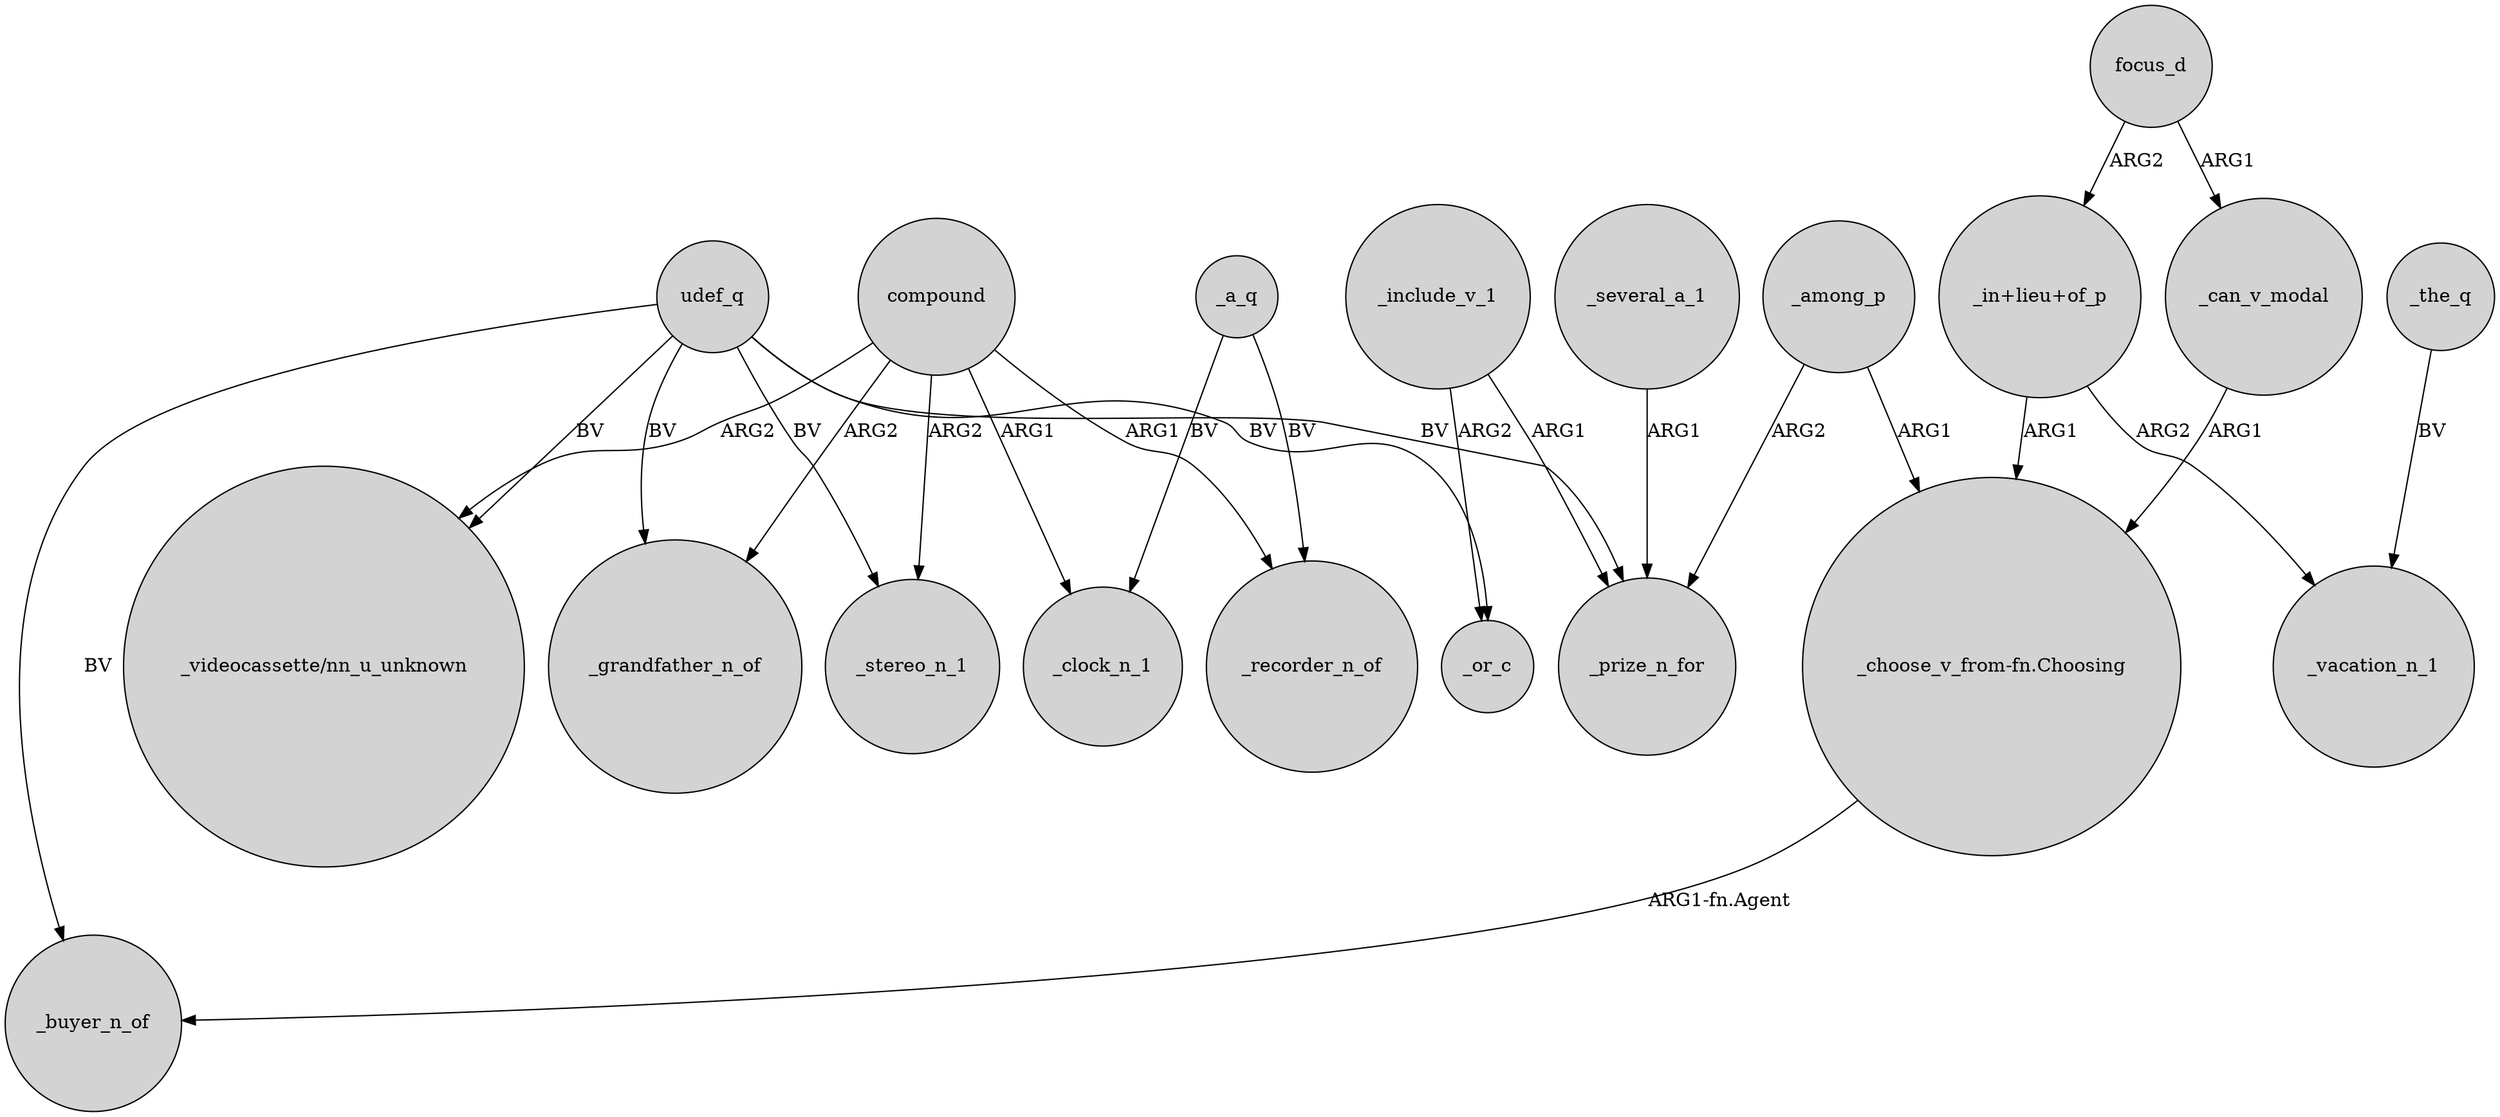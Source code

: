 digraph {
	node [shape=circle style=filled]
	"_in+lieu+of_p" -> "_choose_v_from-fn.Choosing" [label=ARG1]
	_a_q -> _clock_n_1 [label=BV]
	udef_q -> _buyer_n_of [label=BV]
	compound -> _stereo_n_1 [label=ARG2]
	compound -> "_videocassette/nn_u_unknown" [label=ARG2]
	udef_q -> "_videocassette/nn_u_unknown" [label=BV]
	_include_v_1 -> _or_c [label=ARG2]
	"_in+lieu+of_p" -> _vacation_n_1 [label=ARG2]
	_among_p -> "_choose_v_from-fn.Choosing" [label=ARG1]
	udef_q -> _or_c [label=BV]
	"_choose_v_from-fn.Choosing" -> _buyer_n_of [label="ARG1-fn.Agent"]
	_a_q -> _recorder_n_of [label=BV]
	compound -> _recorder_n_of [label=ARG1]
	_among_p -> _prize_n_for [label=ARG2]
	compound -> _clock_n_1 [label=ARG1]
	_several_a_1 -> _prize_n_for [label=ARG1]
	focus_d -> "_in+lieu+of_p" [label=ARG2]
	focus_d -> _can_v_modal [label=ARG1]
	_the_q -> _vacation_n_1 [label=BV]
	_can_v_modal -> "_choose_v_from-fn.Choosing" [label=ARG1]
	udef_q -> _stereo_n_1 [label=BV]
	udef_q -> _prize_n_for [label=BV]
	_include_v_1 -> _prize_n_for [label=ARG1]
	compound -> _grandfather_n_of [label=ARG2]
	udef_q -> _grandfather_n_of [label=BV]
}
